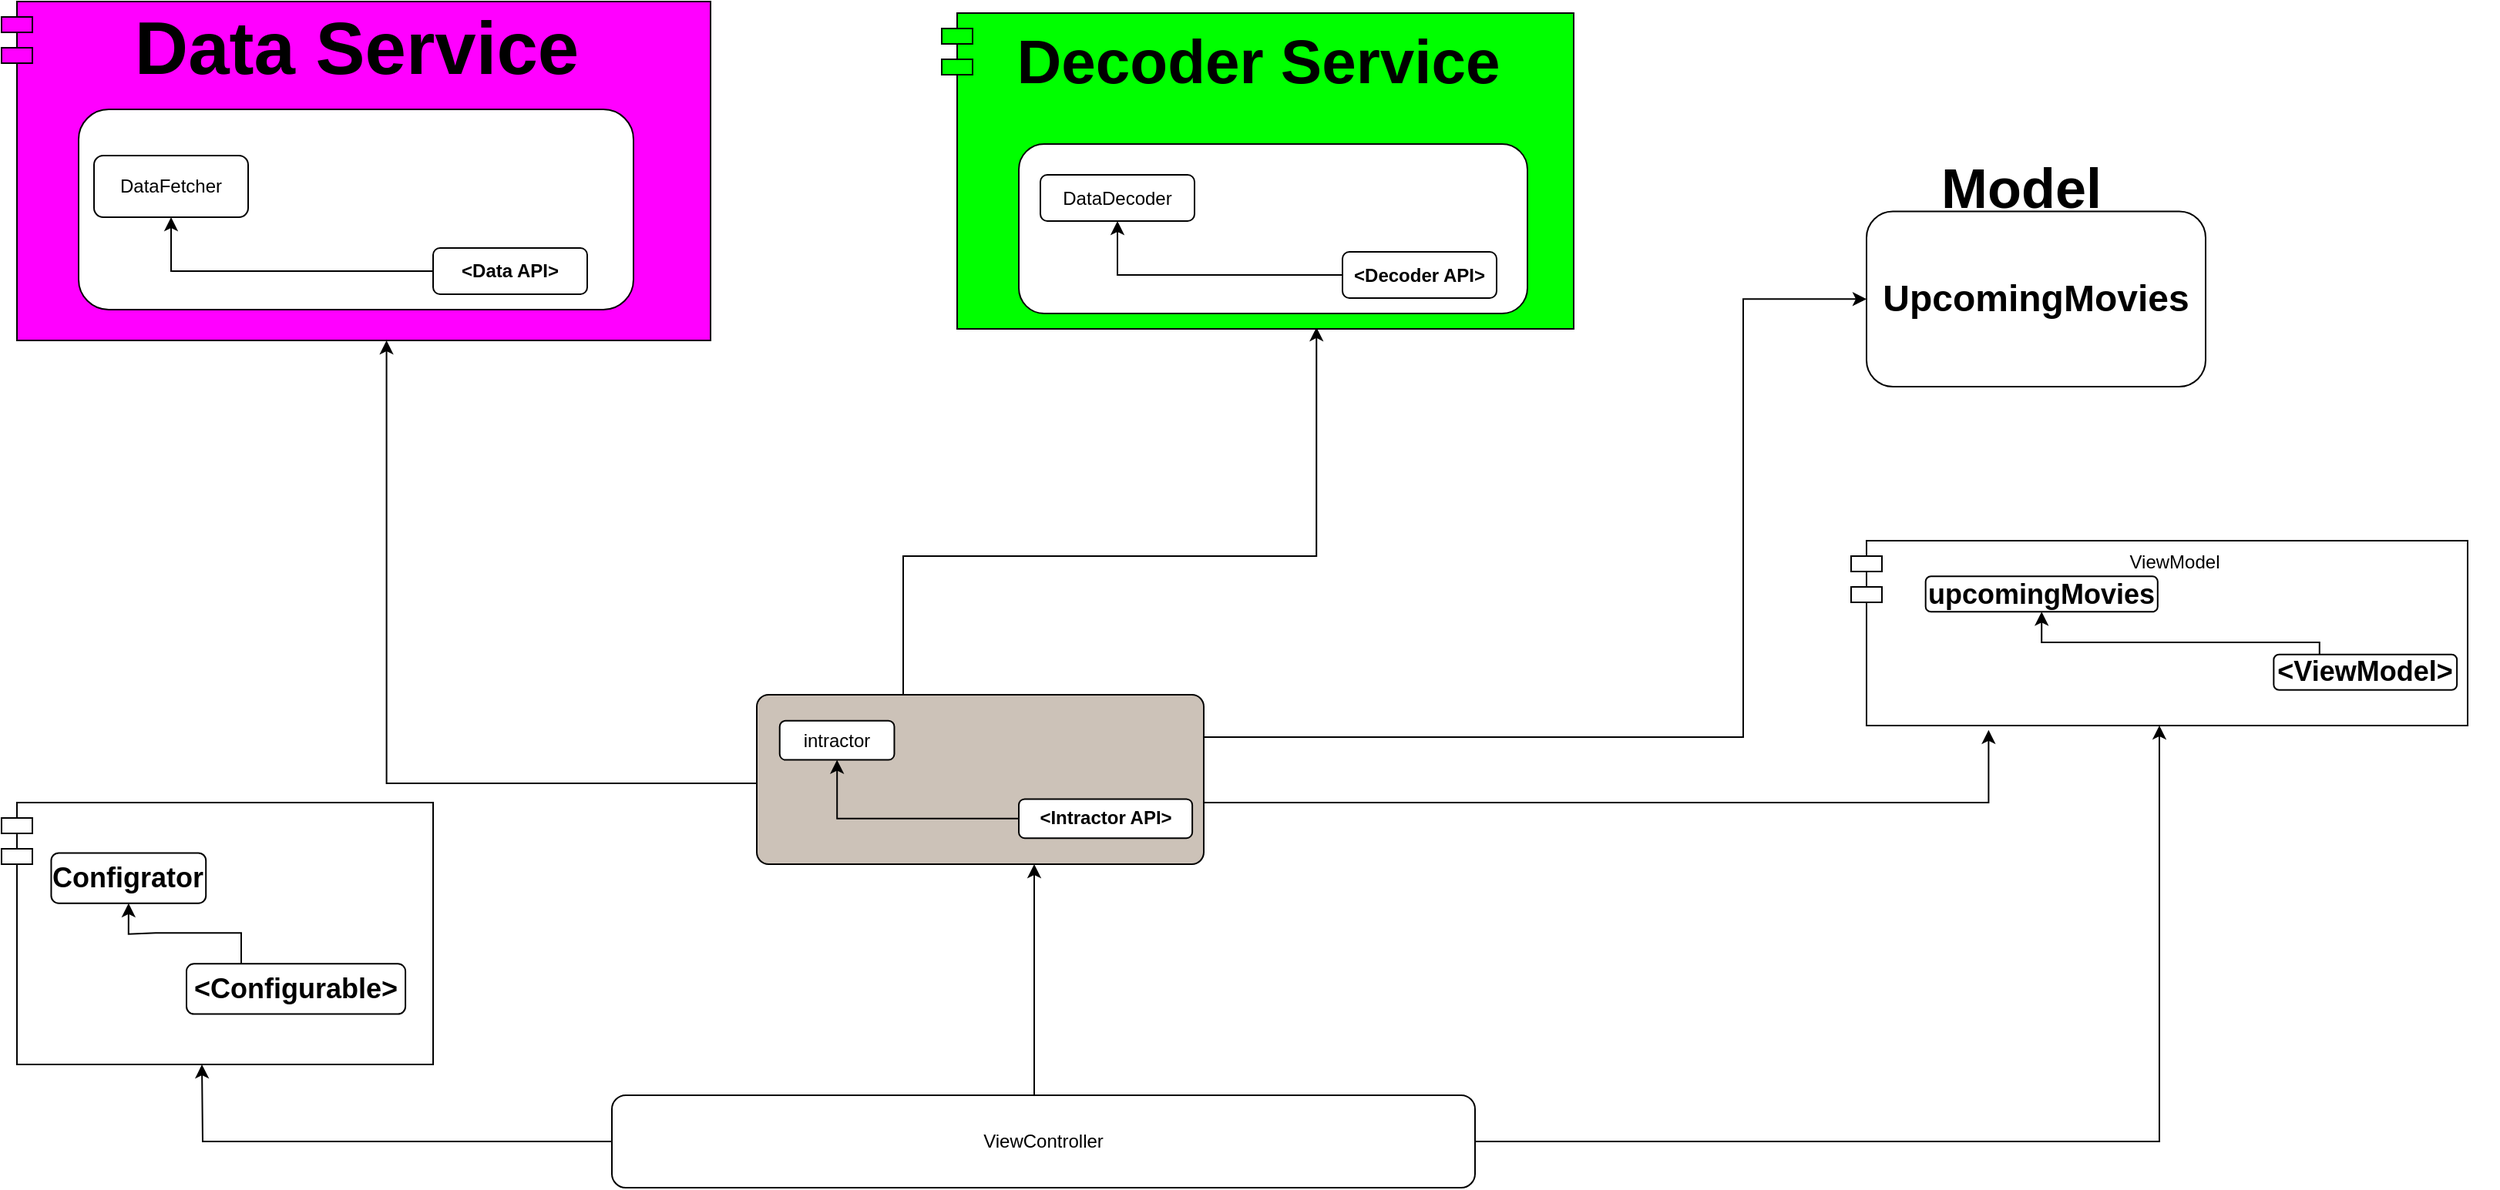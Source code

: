 <mxfile version="14.6.13" type="device" pages="2"><diagram id="UhifSF-42w1qAhomvV2c" name="Page-1"><mxGraphModel dx="5314" dy="3606" grid="1" gridSize="10" guides="1" tooltips="1" connect="1" arrows="1" fold="1" page="1" pageScale="1" pageWidth="827" pageHeight="1169" math="0" shadow="0"><root><mxCell id="0"/><mxCell id="1" parent="0"/><mxCell id="JRCIxCBR2UM5vP3-toow-10" style="edgeStyle=orthogonalEdgeStyle;rounded=0;orthogonalLoop=1;jettySize=auto;html=1;entryX=0.593;entryY=0.995;entryDx=0;entryDy=0;entryPerimeter=0;" parent="1" source="JRCIxCBR2UM5vP3-toow-3" target="JRCIxCBR2UM5vP3-toow-49" edge="1"><mxGeometry relative="1" as="geometry"><mxPoint x="10" y="-726.5" as="targetPoint"/><Array as="points"><mxPoint x="-225" y="-760"/><mxPoint x="43" y="-760"/></Array></mxGeometry></mxCell><mxCell id="JRCIxCBR2UM5vP3-toow-11" style="edgeStyle=orthogonalEdgeStyle;rounded=0;orthogonalLoop=1;jettySize=auto;html=1;entryX=0.543;entryY=1;entryDx=0;entryDy=0;entryPerimeter=0;" parent="1" source="JRCIxCBR2UM5vP3-toow-3" target="JRCIxCBR2UM5vP3-toow-34" edge="1"><mxGeometry relative="1" as="geometry"><mxPoint x="-550" y="-697.5" as="targetPoint"/><Array as="points"><mxPoint x="-560" y="-612.5"/></Array></mxGeometry></mxCell><mxCell id="doRQIKTfhAvHuFWZN_qX-1" style="edgeStyle=orthogonalEdgeStyle;rounded=0;orthogonalLoop=1;jettySize=auto;html=1;" parent="1" source="JRCIxCBR2UM5vP3-toow-6" target="JRCIxCBR2UM5vP3-toow-3" edge="1"><mxGeometry relative="1" as="geometry"><Array as="points"><mxPoint x="-140" y="-430"/><mxPoint x="-140" y="-430"/></Array></mxGeometry></mxCell><mxCell id="X_9Je712PcFfxpgx6-XO-11" style="edgeStyle=orthogonalEdgeStyle;rounded=0;orthogonalLoop=1;jettySize=auto;html=1;" parent="1" source="JRCIxCBR2UM5vP3-toow-6" edge="1" target="X_9Je712PcFfxpgx6-XO-4"><mxGeometry relative="1" as="geometry"><mxPoint x="670" y="-600" as="targetPoint"/></mxGeometry></mxCell><mxCell id="ZTJYdwzLCEzTGLNave-j-6" style="edgeStyle=orthogonalEdgeStyle;rounded=0;orthogonalLoop=1;jettySize=auto;html=1;" edge="1" parent="1" source="JRCIxCBR2UM5vP3-toow-6"><mxGeometry relative="1" as="geometry"><mxPoint x="-680" y="-430.0" as="targetPoint"/></mxGeometry></mxCell><mxCell id="JRCIxCBR2UM5vP3-toow-6" value="ViewController" style="rounded=1;whiteSpace=wrap;html=1;" parent="1" vertex="1"><mxGeometry x="-414" y="-410" width="560" height="60" as="geometry"/></mxCell><mxCell id="ehZwfNo9x4EAYzTrg_3U-1" value="" style="group" parent="1" vertex="1" connectable="0"><mxGeometry x="-810" y="-1120" width="460" height="220" as="geometry"/></mxCell><mxCell id="JRCIxCBR2UM5vP3-toow-34" value="" style="shape=module;align=left;spacingLeft=20;align=center;verticalAlign=top;fillColor=#FF00FF;" parent="ehZwfNo9x4EAYzTrg_3U-1" vertex="1"><mxGeometry width="460" height="220" as="geometry"/></mxCell><mxCell id="JRCIxCBR2UM5vP3-toow-35" value="" style="rounded=1;whiteSpace=wrap;html=1;" parent="ehZwfNo9x4EAYzTrg_3U-1" vertex="1"><mxGeometry x="50" y="70" width="360" height="130" as="geometry"/></mxCell><mxCell id="JRCIxCBR2UM5vP3-toow-36" value="DataFetcher" style="rounded=1;whiteSpace=wrap;html=1;" parent="ehZwfNo9x4EAYzTrg_3U-1" vertex="1"><mxGeometry x="60" y="100" width="100" height="40" as="geometry"/></mxCell><mxCell id="JRCIxCBR2UM5vP3-toow-37" style="edgeStyle=orthogonalEdgeStyle;rounded=0;orthogonalLoop=1;jettySize=auto;html=1;" parent="ehZwfNo9x4EAYzTrg_3U-1" source="JRCIxCBR2UM5vP3-toow-38" target="JRCIxCBR2UM5vP3-toow-36" edge="1"><mxGeometry relative="1" as="geometry"/></mxCell><mxCell id="JRCIxCBR2UM5vP3-toow-38" value="&lt;b&gt;&amp;lt;Data API&amp;gt;&lt;/b&gt;" style="rounded=1;whiteSpace=wrap;html=1;" parent="ehZwfNo9x4EAYzTrg_3U-1" vertex="1"><mxGeometry x="280" y="160" width="100" height="30" as="geometry"/></mxCell><mxCell id="JRCIxCBR2UM5vP3-toow-42" value="&lt;b&gt;&lt;font style=&quot;font-size: 48px&quot;&gt;Data Service&lt;/font&gt;&lt;/b&gt;" style="text;html=1;resizable=0;autosize=1;align=center;verticalAlign=middle;points=[];fillColor=none;strokeColor=none;rounded=0;" parent="ehZwfNo9x4EAYzTrg_3U-1" vertex="1"><mxGeometry x="80" y="15" width="300" height="30" as="geometry"/></mxCell><mxCell id="ehZwfNo9x4EAYzTrg_3U-2" value="" style="group" parent="1" vertex="1" connectable="0"><mxGeometry x="-200" y="-1112.5" width="410" height="205" as="geometry"/></mxCell><mxCell id="JRCIxCBR2UM5vP3-toow-49" value="" style="shape=module;align=left;spacingLeft=20;align=center;verticalAlign=top;fillColor=#00FF00;" parent="ehZwfNo9x4EAYzTrg_3U-2" vertex="1"><mxGeometry width="410" height="205" as="geometry"/></mxCell><mxCell id="JRCIxCBR2UM5vP3-toow-50" value="&lt;b&gt;&lt;font style=&quot;font-size: 40px&quot;&gt;Decoder Service&lt;/font&gt;&lt;/b&gt;" style="text;html=1;resizable=0;autosize=1;align=center;verticalAlign=middle;points=[];fillColor=none;strokeColor=none;rounded=0;fontSize=40;" parent="ehZwfNo9x4EAYzTrg_3U-2" vertex="1"><mxGeometry x="40" y="5" width="330" height="50" as="geometry"/></mxCell><mxCell id="JRCIxCBR2UM5vP3-toow-51" value="" style="rounded=1;whiteSpace=wrap;html=1;" parent="ehZwfNo9x4EAYzTrg_3U-2" vertex="1"><mxGeometry x="50" y="85" width="330" height="110" as="geometry"/></mxCell><mxCell id="JRCIxCBR2UM5vP3-toow-53" value="&lt;b&gt;&amp;lt;Decoder API&amp;gt;&lt;/b&gt;" style="rounded=1;whiteSpace=wrap;html=1;" parent="ehZwfNo9x4EAYzTrg_3U-2" vertex="1"><mxGeometry x="260" y="155" width="100" height="30" as="geometry"/></mxCell><mxCell id="JRCIxCBR2UM5vP3-toow-54" value="DataDecoder" style="rounded=1;whiteSpace=wrap;html=1;" parent="ehZwfNo9x4EAYzTrg_3U-2" vertex="1"><mxGeometry x="64" y="105" width="100" height="30" as="geometry"/></mxCell><mxCell id="JRCIxCBR2UM5vP3-toow-52" style="edgeStyle=orthogonalEdgeStyle;rounded=0;orthogonalLoop=1;jettySize=auto;html=1;" parent="ehZwfNo9x4EAYzTrg_3U-2" source="JRCIxCBR2UM5vP3-toow-53" target="JRCIxCBR2UM5vP3-toow-54" edge="1"><mxGeometry relative="1" as="geometry"/></mxCell><mxCell id="ehZwfNo9x4EAYzTrg_3U-4" value="" style="group" parent="1" vertex="1" connectable="0"><mxGeometry x="-320" y="-670" width="290" height="110" as="geometry"/></mxCell><mxCell id="JRCIxCBR2UM5vP3-toow-3" value="" style="rounded=1;whiteSpace=wrap;html=1;fillColor=#CCC2B8;arcSize=7;" parent="ehZwfNo9x4EAYzTrg_3U-4" vertex="1"><mxGeometry width="290.0" height="110" as="geometry"/></mxCell><mxCell id="JRCIxCBR2UM5vP3-toow-29" value="&lt;b&gt;&amp;lt;Intractor API&amp;gt;&lt;/b&gt;" style="rounded=1;whiteSpace=wrap;html=1;" parent="ehZwfNo9x4EAYzTrg_3U-4" vertex="1"><mxGeometry x="170" y="67.69" width="112.56" height="25.38" as="geometry"/></mxCell><mxCell id="JRCIxCBR2UM5vP3-toow-30" value="intractor" style="rounded=1;whiteSpace=wrap;html=1;" parent="ehZwfNo9x4EAYzTrg_3U-4" vertex="1"><mxGeometry x="14.872" y="16.923" width="74.359" height="25.385" as="geometry"/></mxCell><mxCell id="JRCIxCBR2UM5vP3-toow-28" style="edgeStyle=orthogonalEdgeStyle;rounded=0;orthogonalLoop=1;jettySize=auto;html=1;" parent="ehZwfNo9x4EAYzTrg_3U-4" source="JRCIxCBR2UM5vP3-toow-29" target="JRCIxCBR2UM5vP3-toow-30" edge="1"><mxGeometry relative="1" as="geometry"/></mxCell><mxCell id="X_9Je712PcFfxpgx6-XO-9" value="" style="group" parent="1" vertex="1" connectable="0"><mxGeometry x="390" y="-770" width="420" height="120" as="geometry"/></mxCell><mxCell id="X_9Je712PcFfxpgx6-XO-4" value="ViewModel&#10;" style="shape=module;align=left;spacingLeft=20;align=center;verticalAlign=top;" parent="X_9Je712PcFfxpgx6-XO-9" vertex="1"><mxGeometry width="400" height="120" as="geometry"/></mxCell><mxCell id="X_9Je712PcFfxpgx6-XO-5" value="&lt;b&gt;&lt;font style=&quot;font-size: 18px&quot;&gt;&amp;lt;ViewModel&amp;gt;&lt;/font&gt;&lt;/b&gt;" style="rounded=1;whiteSpace=wrap;html=1;" parent="X_9Je712PcFfxpgx6-XO-9" vertex="1"><mxGeometry x="274.189" y="73.846" width="118.868" height="23.077" as="geometry"/></mxCell><mxCell id="X_9Je712PcFfxpgx6-XO-7" value="&lt;span style=&quot;font-size: 18px&quot;&gt;&lt;b&gt;upcomingMovies&lt;/b&gt;&lt;/span&gt;" style="rounded=1;whiteSpace=wrap;html=1;" parent="X_9Je712PcFfxpgx6-XO-9" vertex="1"><mxGeometry x="48.34" y="23.077" width="150.566" height="23.077" as="geometry"/></mxCell><mxCell id="X_9Je712PcFfxpgx6-XO-8" style="edgeStyle=orthogonalEdgeStyle;rounded=0;orthogonalLoop=1;jettySize=auto;html=1;exitX=0.25;exitY=0;exitDx=0;exitDy=0;entryX=0.5;entryY=1;entryDx=0;entryDy=0;" parent="X_9Je712PcFfxpgx6-XO-9" source="X_9Je712PcFfxpgx6-XO-5" target="X_9Je712PcFfxpgx6-XO-7" edge="1"><mxGeometry relative="1" as="geometry"><Array as="points"><mxPoint x="304" y="66"/><mxPoint x="124" y="66"/></Array></mxGeometry></mxCell><mxCell id="X_9Je712PcFfxpgx6-XO-10" value="" style="group" parent="1" vertex="1" connectable="0"><mxGeometry x="400" y="-1010" width="220" height="140" as="geometry"/></mxCell><mxCell id="X_9Je712PcFfxpgx6-XO-2" value="&lt;span&gt;&lt;b&gt;&lt;font style=&quot;font-size: 24px&quot;&gt;UpcomingMovies&lt;/font&gt;&lt;/b&gt;&lt;/span&gt;" style="rounded=1;whiteSpace=wrap;html=1;" parent="X_9Je712PcFfxpgx6-XO-10" vertex="1"><mxGeometry y="26.25" width="220" height="113.75" as="geometry"/></mxCell><mxCell id="X_9Je712PcFfxpgx6-XO-3" value="&lt;b&gt;&lt;font style=&quot;font-size: 36px&quot;&gt;Model&lt;/font&gt;&lt;/b&gt;" style="text;html=1;resizable=0;autosize=1;align=center;verticalAlign=middle;points=[];fillColor=none;strokeColor=none;rounded=0;" parent="X_9Je712PcFfxpgx6-XO-10" vertex="1"><mxGeometry x="40" y="-3.75" width="120" height="30" as="geometry"/></mxCell><mxCell id="OTCvDipKsR7R1fc1cQFX-1" style="edgeStyle=orthogonalEdgeStyle;rounded=0;orthogonalLoop=1;jettySize=auto;html=1;exitX=1;exitY=0.25;exitDx=0;exitDy=0;entryX=0;entryY=0.5;entryDx=0;entryDy=0;" parent="1" source="JRCIxCBR2UM5vP3-toow-3" target="X_9Je712PcFfxpgx6-XO-2" edge="1"><mxGeometry relative="1" as="geometry"><Array as="points"><mxPoint x="320" y="-643"/><mxPoint x="320" y="-927"/></Array><mxPoint x="650" y="-950" as="targetPoint"/></mxGeometry></mxCell><mxCell id="OTCvDipKsR7R1fc1cQFX-2" style="edgeStyle=orthogonalEdgeStyle;rounded=0;orthogonalLoop=1;jettySize=auto;html=1;entryX=0.223;entryY=1.024;entryDx=0;entryDy=0;entryPerimeter=0;" parent="1" target="X_9Je712PcFfxpgx6-XO-4" edge="1"><mxGeometry relative="1" as="geometry"><Array as="points"><mxPoint x="-30" y="-600"/><mxPoint x="479" y="-600"/></Array><mxPoint x="-30" y="-650" as="sourcePoint"/><mxPoint x="480" y="-600" as="targetPoint"/></mxGeometry></mxCell><mxCell id="ZTJYdwzLCEzTGLNave-j-1" value="" style="group" vertex="1" connectable="0" parent="1"><mxGeometry x="-810" y="-600" width="280" height="170" as="geometry"/></mxCell><mxCell id="ZTJYdwzLCEzTGLNave-j-2" value="" style="shape=module;align=left;spacingLeft=20;align=center;verticalAlign=top;" vertex="1" parent="ZTJYdwzLCEzTGLNave-j-1"><mxGeometry width="280" height="170" as="geometry"/></mxCell><mxCell id="ZTJYdwzLCEzTGLNave-j-3" value="&lt;b&gt;&lt;font style=&quot;font-size: 18px&quot;&gt;&amp;lt;Configurable&amp;gt;&lt;/font&gt;&lt;/b&gt;" style="rounded=1;whiteSpace=wrap;html=1;" vertex="1" parent="ZTJYdwzLCEzTGLNave-j-1"><mxGeometry x="120" y="104.62" width="142.04" height="32.69" as="geometry"/></mxCell><mxCell id="ZTJYdwzLCEzTGLNave-j-4" value="&lt;span style=&quot;font-size: 18px&quot;&gt;&lt;b&gt;Configrator&lt;/b&gt;&lt;/span&gt;" style="rounded=1;whiteSpace=wrap;html=1;" vertex="1" parent="ZTJYdwzLCEzTGLNave-j-1"><mxGeometry x="32.226" y="32.692" width="100.377" height="32.692" as="geometry"/></mxCell><mxCell id="ZTJYdwzLCEzTGLNave-j-5" style="edgeStyle=orthogonalEdgeStyle;rounded=0;orthogonalLoop=1;jettySize=auto;html=1;exitX=0.25;exitY=0;exitDx=0;exitDy=0;entryX=0.5;entryY=1;entryDx=0;entryDy=0;" edge="1" parent="ZTJYdwzLCEzTGLNave-j-1" source="ZTJYdwzLCEzTGLNave-j-3" target="ZTJYdwzLCEzTGLNave-j-4"><mxGeometry relative="1" as="geometry"/></mxCell></root></mxGraphModel></diagram><diagram id="HdNZR1S5MDNft-mWd_tq" name="Page-2"><mxGraphModel dx="7557" dy="4824" grid="1" gridSize="10" guides="1" tooltips="1" connect="1" arrows="1" fold="1" page="1" pageScale="1" pageWidth="827" pageHeight="1169" math="0" shadow="1"><root><mxCell id="1kyIAP5yJ7sOfeCTXV9k-0"/><mxCell id="1kyIAP5yJ7sOfeCTXV9k-1" parent="1kyIAP5yJ7sOfeCTXV9k-0"/><mxCell id="DcD7GZhykRlPcKf7Xhi2-11" value="DataService" style="shape=module;align=left;spacingLeft=20;align=center;verticalAlign=top;fillColor=#FFFFFF;container=0;" parent="1kyIAP5yJ7sOfeCTXV9k-1" vertex="1"><mxGeometry x="-810" y="-1140" width="340" height="250" as="geometry"/></mxCell><mxCell id="DcD7GZhykRlPcKf7Xhi2-13" value="RemoteFetcher: DATAFetcherAPI" style="swimlane;fontStyle=1;align=center;verticalAlign=top;childLayout=stackLayout;horizontal=1;startSize=26;horizontalStack=0;resizeParent=1;resizeParentMax=0;resizeLast=0;collapsible=1;marginBottom=0;fillColor=#FFFFFF;container=0;" parent="1kyIAP5yJ7sOfeCTXV9k-1" vertex="1"><mxGeometry x="-760" y="-980" width="270" height="60" as="geometry"><mxRectangle x="-200" y="20" width="160" height="26" as="alternateBounds"/></mxGeometry></mxCell><mxCell id="DcD7GZhykRlPcKf7Xhi2-16" value="&lt;p style=&quot;margin: 0px ; margin-top: 4px ; text-align: center&quot;&gt;&lt;i&gt;&amp;lt;&amp;lt;Protocol&amp;gt;&amp;gt;&lt;/i&gt;&lt;br&gt;&lt;b&gt;DATAFetcherAPI&lt;/b&gt;&lt;/p&gt;&lt;hr size=&quot;1&quot;&gt;&lt;p style=&quot;margin: 0px ; margin-left: 4px&quot;&gt;+ func load(URL, @escaping (Data?, Error?) -&amp;gt;())&lt;br&gt;&lt;br&gt;&lt;/p&gt;" style="verticalAlign=top;align=left;overflow=fill;fontSize=12;fontFamily=Helvetica;html=1;fillColor=#FFFFFF;container=0;" parent="1kyIAP5yJ7sOfeCTXV9k-1" vertex="1"><mxGeometry x="-760" y="-1110" width="270" height="76" as="geometry"/></mxCell><mxCell id="DcD7GZhykRlPcKf7Xhi2-12" style="edgeStyle=orthogonalEdgeStyle;rounded=0;orthogonalLoop=1;jettySize=auto;html=1;entryX=0.482;entryY=0.98;entryDx=0;entryDy=0;entryPerimeter=0;" parent="1kyIAP5yJ7sOfeCTXV9k-1" source="DcD7GZhykRlPcKf7Xhi2-13" target="DcD7GZhykRlPcKf7Xhi2-16" edge="1"><mxGeometry x="-810" y="-1140" as="geometry"/></mxCell><mxCell id="DcD7GZhykRlPcKf7Xhi2-14" value="" style="line;strokeWidth=1;fillColor=none;align=left;verticalAlign=middle;spacingTop=-1;spacingLeft=3;spacingRight=3;rotatable=0;labelPosition=right;points=[];portConstraint=eastwest;container=0;" parent="1kyIAP5yJ7sOfeCTXV9k-1" vertex="1"><mxGeometry x="-760" y="-954" width="270" height="8" as="geometry"/></mxCell><mxCell id="DcD7GZhykRlPcKf7Xhi2-15" value="func load(URL, @escaping (Data?, Error?) -&gt;())" style="text;strokeColor=none;fillColor=none;align=left;verticalAlign=top;spacingLeft=4;spacingRight=4;overflow=hidden;rotatable=0;points=[[0,0.5],[1,0.5]];portConstraint=eastwest;container=0;" parent="1kyIAP5yJ7sOfeCTXV9k-1" vertex="1"><mxGeometry x="-760" y="-946" width="270" height="26" as="geometry"/></mxCell><mxCell id="4qxVSh-w7b2fWSFn4HQ2-100" value="" style="group" vertex="1" connectable="0" parent="1kyIAP5yJ7sOfeCTXV9k-1"><mxGeometry x="-800" y="-540" width="510" height="260" as="geometry"/></mxCell><mxCell id="4qxVSh-w7b2fWSFn4HQ2-41" value="UpcomingMovies: ViewModel" style="swimlane;fontStyle=0;childLayout=stackLayout;horizontal=1;startSize=26;fillColor=none;horizontalStack=0;resizeParent=1;resizeParentMax=0;resizeLast=0;collapsible=1;marginBottom=0;container=0;" vertex="1" parent="4qxVSh-w7b2fWSFn4HQ2-100"><mxGeometry x="15.3" y="140" width="187" height="100" as="geometry"/></mxCell><mxCell id="4qxVSh-w7b2fWSFn4HQ2-42" value="+ title: String&#10;+ release_date: String&#10;+ rating: Double&#10;+ posterPath: String" style="text;strokeColor=none;fillColor=none;align=left;verticalAlign=top;spacingLeft=4;spacingRight=4;overflow=hidden;rotatable=0;points=[[0,0.5],[1,0.5]];portConstraint=eastwest;container=0;" vertex="1" parent="4qxVSh-w7b2fWSFn4HQ2-100"><mxGeometry x="15.3" y="166" width="187" height="74" as="geometry"/></mxCell><mxCell id="4qxVSh-w7b2fWSFn4HQ2-30" style="edgeStyle=orthogonalEdgeStyle;rounded=0;orthogonalLoop=1;jettySize=auto;html=1;exitX=1.003;exitY=0.298;exitDx=0;exitDy=0;exitPerimeter=0;" edge="1" parent="4qxVSh-w7b2fWSFn4HQ2-100" source="4qxVSh-w7b2fWSFn4HQ2-42" target="4qxVSh-w7b2fWSFn4HQ2-29"><mxGeometry x="-627.938" y="-225.581" as="geometry"><mxPoint x="239.594" y="194.11" as="sourcePoint"/></mxGeometry></mxCell><mxCell id="4qxVSh-w7b2fWSFn4HQ2-16" value="" style="shape=module;align=left;spacingLeft=20;align=center;verticalAlign=top;fillColor=none;container=0;" vertex="1" parent="4qxVSh-w7b2fWSFn4HQ2-100"><mxGeometry width="510" height="260" as="geometry"/></mxCell><mxCell id="4qxVSh-w7b2fWSFn4HQ2-29" value="&lt;p style=&quot;margin: 0px ; margin-top: 4px ; text-align: center&quot;&gt;&lt;i&gt;&amp;lt;&amp;lt;&lt;b&gt;Protocol&lt;/b&gt;&amp;gt;&amp;gt;&lt;/i&gt;&lt;br&gt;&lt;b&gt;ViewModel&lt;/b&gt;&lt;/p&gt;&lt;hr size=&quot;1&quot;&gt;&lt;p style=&quot;margin: 0px ; margin-left: 4px&quot;&gt;+ posterPath: String&lt;/p&gt;&lt;p style=&quot;margin: 0px ; margin-left: 4px&quot;&gt;+ title: String&lt;/p&gt;&lt;p style=&quot;margin: 0px ; margin-left: 4px&quot;&gt;+ release_date: String&lt;/p&gt;&lt;p style=&quot;margin: 0px ; margin-left: 4px&quot;&gt;+ rating: Double&lt;/p&gt;&lt;p style=&quot;margin: 0px ; margin-left: 4px&quot;&gt;&lt;br&gt;&lt;/p&gt;&lt;p style=&quot;margin: 0px ; margin-left: 4px&quot;&gt;&lt;br&gt;&lt;/p&gt;" style="verticalAlign=top;align=left;overflow=fill;fontSize=12;fontFamily=Helvetica;html=1;fillColor=none;container=0;" vertex="1" parent="4qxVSh-w7b2fWSFn4HQ2-100"><mxGeometry x="310" y="20.0" width="181.05" height="110.47" as="geometry"/></mxCell><mxCell id="4qxVSh-w7b2fWSFn4HQ2-101" value="" style="group" vertex="1" connectable="0" parent="1kyIAP5yJ7sOfeCTXV9k-1"><mxGeometry x="-810" y="-250" width="510" height="230" as="geometry"/></mxCell><mxCell id="4qxVSh-w7b2fWSFn4HQ2-90" value="UI" style="shape=module;align=left;spacingLeft=20;align=center;verticalAlign=top;fillColor=none;container=0;" vertex="1" parent="4qxVSh-w7b2fWSFn4HQ2-101"><mxGeometry width="510" height="230" as="geometry"/></mxCell><mxCell id="4qxVSh-w7b2fWSFn4HQ2-91" value="ViewController: UIViewController" style="swimlane;fontStyle=1;align=center;verticalAlign=top;childLayout=stackLayout;horizontal=1;startSize=26;horizontalStack=0;resizeParent=1;resizeParentMax=0;resizeLast=0;collapsible=1;marginBottom=0;fillColor=none;container=0;" vertex="1" parent="4qxVSh-w7b2fWSFn4HQ2-101"><mxGeometry x="77.273" y="90" width="386.364" height="120" as="geometry"/></mxCell><mxCell id="4qxVSh-w7b2fWSFn4HQ2-95" value="&lt;b&gt;&lt;font style=&quot;font-size: 24px&quot;&gt;UIKIT&lt;/font&gt;&lt;/b&gt;" style="text;html=1;resizable=0;autosize=1;align=center;verticalAlign=middle;points=[];fillColor=none;strokeColor=none;rounded=0;container=0;" vertex="1" parent="4qxVSh-w7b2fWSFn4HQ2-101"><mxGeometry x="200.909" y="60" width="80" height="20" as="geometry"/></mxCell><mxCell id="4qxVSh-w7b2fWSFn4HQ2-92" value="+ tableView: UITableView&#10;- intractor: Inreactor&#10;- viewModel: ViewModel&#10;" style="text;strokeColor=none;fillColor=none;align=left;verticalAlign=top;spacingLeft=4;spacingRight=4;overflow=hidden;rotatable=0;points=[[0,0.5],[1,0.5]];portConstraint=eastwest;container=0;" vertex="1" parent="4qxVSh-w7b2fWSFn4HQ2-101"><mxGeometry x="77.273" y="116" width="386.364" height="54" as="geometry"/></mxCell><mxCell id="4qxVSh-w7b2fWSFn4HQ2-93" value="" style="line;strokeWidth=1;fillColor=none;align=left;verticalAlign=middle;spacingTop=-1;spacingLeft=3;spacingRight=3;rotatable=0;labelPosition=right;points=[];portConstraint=eastwest;container=0;" vertex="1" parent="4qxVSh-w7b2fWSFn4HQ2-101"><mxGeometry x="77.273" y="170" width="386.364" height="8" as="geometry"/></mxCell><mxCell id="4qxVSh-w7b2fWSFn4HQ2-94" value="+ loadData(using url : URL) -&gt; ViewModel&#10;&#10;&#10;" style="text;strokeColor=none;fillColor=none;align=left;verticalAlign=top;spacingLeft=4;spacingRight=4;overflow=hidden;rotatable=0;points=[[0,0.5],[1,0.5]];portConstraint=eastwest;container=0;" vertex="1" parent="4qxVSh-w7b2fWSFn4HQ2-101"><mxGeometry x="77.273" y="178" width="386.364" height="32" as="geometry"/></mxCell><mxCell id="4qxVSh-w7b2fWSFn4HQ2-104" value="" style="group" vertex="1" connectable="0" parent="1kyIAP5yJ7sOfeCTXV9k-1"><mxGeometry x="-810" y="-860" width="600" height="280" as="geometry"/></mxCell><mxCell id="4qxVSh-w7b2fWSFn4HQ2-32" value="" style="shape=module;align=left;spacingLeft=20;align=center;verticalAlign=top;fillColor=none;container=0;" vertex="1" parent="4qxVSh-w7b2fWSFn4HQ2-104"><mxGeometry y="-10" width="600" height="279.23" as="geometry"/></mxCell><mxCell id="4qxVSh-w7b2fWSFn4HQ2-38" value="&lt;p style=&quot;margin: 0px ; margin-top: 4px ; text-align: center&quot;&gt;&lt;i&gt;&amp;lt;&amp;lt;&lt;b&gt;Protocol&lt;/b&gt;&amp;gt;&amp;gt;&lt;/i&gt;&lt;br&gt;&lt;b&gt;Intractor&lt;/b&gt;&lt;/p&gt;&lt;hr size=&quot;1&quot;&gt;&lt;p style=&quot;margin: 0px ; margin-left: 4px&quot;&gt;+ loadData(from url: URL) -&amp;gt; ViewModel&lt;/p&gt;&lt;p style=&quot;margin: 0px ; margin-left: 4px&quot;&gt;&lt;br&gt;&lt;/p&gt;" style="verticalAlign=top;align=left;overflow=fill;fontSize=12;fontFamily=Helvetica;html=1;fillColor=none;container=0;" vertex="1" parent="4qxVSh-w7b2fWSFn4HQ2-104"><mxGeometry x="330" y="-0.003" width="240" height="69.453" as="geometry"/></mxCell><mxCell id="4qxVSh-w7b2fWSFn4HQ2-39" style="edgeStyle=orthogonalEdgeStyle;rounded=0;orthogonalLoop=1;jettySize=auto;html=1;" edge="1" parent="4qxVSh-w7b2fWSFn4HQ2-104" source="4qxVSh-w7b2fWSFn4HQ2-35" target="4qxVSh-w7b2fWSFn4HQ2-38"><mxGeometry x="-720" y="-924.848" as="geometry"/></mxCell><mxCell id="4qxVSh-w7b2fWSFn4HQ2-103" value="" style="group" vertex="1" connectable="0" parent="4qxVSh-w7b2fWSFn4HQ2-104"><mxGeometry x="47" y="86.154" width="350" height="172.308" as="geometry"/></mxCell><mxCell id="4qxVSh-w7b2fWSFn4HQ2-35" value="+ decoder: DecoderAPI&#10;+ dataLoader: DataFetcherAPI&#10;&#10;&#10;" style="text;strokeColor=none;fillColor=none;align=left;verticalAlign=top;spacingLeft=4;spacingRight=4;overflow=hidden;rotatable=0;points=[[0,0.5],[1,0.5]];portConstraint=eastwest;container=0;" vertex="1" parent="4qxVSh-w7b2fWSFn4HQ2-103"><mxGeometry y="32.322" width="350" height="50.487" as="geometry"/></mxCell><mxCell id="4qxVSh-w7b2fWSFn4HQ2-36" value="" style="line;strokeWidth=1;fillColor=none;align=left;verticalAlign=middle;spacingTop=-1;spacingLeft=3;spacingRight=3;rotatable=0;labelPosition=right;points=[];portConstraint=eastwest;container=0;" vertex="1" parent="4qxVSh-w7b2fWSFn4HQ2-103"><mxGeometry y="82.809" width="350" height="9.179" as="geometry"/></mxCell><mxCell id="4qxVSh-w7b2fWSFn4HQ2-37" value="+ loadData(from url: URL) -&gt; ViewModel&#10;- load(from url: URL) -&gt; Data&#10;- decode(data: Data) -&gt; Model&#10;- buildViewModel(from Model) -&gt; ViewModel" style="text;strokeColor=none;fillColor=none;align=left;verticalAlign=top;spacingLeft=4;spacingRight=4;overflow=hidden;rotatable=0;points=[[0,0.5],[1,0.5]];portConstraint=eastwest;container=0;" vertex="1" parent="4qxVSh-w7b2fWSFn4HQ2-103"><mxGeometry y="91.988" width="350" height="80.32" as="geometry"/></mxCell><mxCell id="4qxVSh-w7b2fWSFn4HQ2-34" value="VCIntractor: Intractor" style="swimlane;fontStyle=1;align=center;verticalAlign=top;childLayout=stackLayout;horizontal=1;startSize=26;horizontalStack=0;resizeParent=1;resizeParentMax=0;resizeLast=0;collapsible=1;marginBottom=0;fillColor=none;container=0;" vertex="1" parent="4qxVSh-w7b2fWSFn4HQ2-103"><mxGeometry width="350" height="165.498" as="geometry"/></mxCell><mxCell id="s_Yl9e2CeMTQiv_r_vm1-0" value="Untitled Layer" parent="1kyIAP5yJ7sOfeCTXV9k-0"/><mxCell id="s_Yl9e2CeMTQiv_r_vm1-2" value="" style="group" parent="s_Yl9e2CeMTQiv_r_vm1-0" vertex="1" connectable="0"><mxGeometry x="-390" y="-1140" width="377" height="250" as="geometry"/></mxCell><mxCell id="s_Yl9e2CeMTQiv_r_vm1-3" value="Decoder Service" style="shape=module;align=left;spacingLeft=20;align=center;verticalAlign=top;fillColor=#FFFFFF;" parent="s_Yl9e2CeMTQiv_r_vm1-2" vertex="1"><mxGeometry width="377" height="250" as="geometry"/></mxCell><mxCell id="s_Yl9e2CeMTQiv_r_vm1-10" style="edgeStyle=orthogonalEdgeStyle;rounded=0;orthogonalLoop=1;jettySize=auto;html=1;entryX=0.5;entryY=1;entryDx=0;entryDy=0;" parent="s_Yl9e2CeMTQiv_r_vm1-2" source="s_Yl9e2CeMTQiv_r_vm1-4" target="s_Yl9e2CeMTQiv_r_vm1-9" edge="1"><mxGeometry relative="1" as="geometry"/></mxCell><mxCell id="s_Yl9e2CeMTQiv_r_vm1-4" value="DataFetcher: DataAPI" style="swimlane;fontStyle=1;align=center;verticalAlign=top;childLayout=stackLayout;horizontal=1;startSize=26;horizontalStack=0;resizeParent=1;resizeParentMax=0;resizeLast=0;collapsible=1;marginBottom=0;fillColor=#FFFFFF;" parent="s_Yl9e2CeMTQiv_r_vm1-2" vertex="1"><mxGeometry x="52.365" y="160" width="305.785" height="60" as="geometry"><mxRectangle x="-200" y="20" width="160" height="26" as="alternateBounds"/></mxGeometry></mxCell><mxCell id="s_Yl9e2CeMTQiv_r_vm1-5" value="" style="line;strokeWidth=1;fillColor=none;align=left;verticalAlign=middle;spacingTop=-1;spacingLeft=3;spacingRight=3;rotatable=0;labelPosition=right;points=[];portConstraint=eastwest;" parent="s_Yl9e2CeMTQiv_r_vm1-4" vertex="1"><mxGeometry y="26" width="305.785" height="8" as="geometry"/></mxCell><mxCell id="s_Yl9e2CeMTQiv_r_vm1-6" value="  + func decode&lt;T: Decodable&gt;(Data,(T?, Error?) -&gt; () )" style="text;strokeColor=none;fillColor=none;align=left;verticalAlign=top;spacingLeft=4;spacingRight=4;overflow=hidden;rotatable=0;points=[[0,0.5],[1,0.5]];portConstraint=eastwest;" parent="s_Yl9e2CeMTQiv_r_vm1-4" vertex="1"><mxGeometry y="34" width="305.785" height="26" as="geometry"/></mxCell><mxCell id="s_Yl9e2CeMTQiv_r_vm1-9" value="&lt;p style=&quot;margin: 0px ; margin-top: 4px ; text-align: center&quot;&gt;&lt;i&gt;&amp;lt;&amp;lt;Protocol&amp;gt;&amp;gt;&lt;/i&gt;&lt;br&gt;&lt;b&gt;DecoderAPI&lt;/b&gt;&lt;/p&gt;&lt;hr size=&quot;1&quot;&gt;&lt;p style=&quot;margin: 0px ; margin-left: 4px&quot;&gt;&lt;span class=&quot;pl-en&quot; style=&quot;box-sizing: border-box&quot;&gt;&amp;nbsp; +&amp;nbsp;&lt;b&gt;func&lt;/b&gt;&amp;nbsp;decode&lt;/span&gt;&lt;span style=&quot;color: rgb(36 , 41 , 46) ; background-color: rgb(255 , 255 , 255)&quot;&gt;&amp;lt;T&lt;/span&gt;&lt;span style=&quot;color: rgb(36 , 41 , 46) ; background-color: rgb(255 , 255 , 255)&quot;&gt;:&amp;nbsp;&lt;/span&gt;&lt;span class=&quot;pl-e&quot; style=&quot;box-sizing: border-box&quot;&gt;Decodable&lt;/span&gt;&lt;span style=&quot;color: rgb(36 , 41 , 46) ; background-color: rgb(255 , 255 , 255)&quot;&gt;&amp;gt;(&lt;/span&gt;&lt;span style=&quot;color: rgb(36 , 41 , 46) ; background-color: rgb(255 , 255 , 255)&quot;&gt;Data,&lt;/span&gt;&lt;span style=&quot;color: rgb(36 , 41 , 46) ; background-color: rgb(255 , 255 , 255)&quot;&gt;(T&lt;/span&gt;&lt;span class=&quot;pl-k&quot; style=&quot;box-sizing: border-box&quot;&gt;?&lt;/span&gt;&lt;span style=&quot;color: rgb(36 , 41 , 46) ; background-color: rgb(255 , 255 , 255)&quot;&gt;,&amp;nbsp;&lt;/span&gt;&lt;span class=&quot;pl-c1&quot; style=&quot;box-sizing: border-box&quot;&gt;Error&lt;/span&gt;&lt;span class=&quot;pl-k&quot; style=&quot;box-sizing: border-box&quot;&gt;?&lt;/span&gt;&lt;span style=&quot;color: rgb(36 , 41 , 46) ; background-color: rgb(255 , 255 , 255)&quot;&gt;)&amp;nbsp;&lt;/span&gt;&lt;span class=&quot;pl-k&quot; style=&quot;box-sizing: border-box&quot;&gt;-&amp;gt;&lt;/span&gt;&lt;span style=&quot;color: rgb(36 , 41 , 46) ; background-color: rgb(255 , 255 , 255)&quot;&gt;&amp;nbsp;&lt;/span&gt;&lt;span&gt;()&lt;/span&gt;&lt;span style=&quot;color: rgb(36 , 41 , 46) ; background-color: rgb(255 , 255 , 255)&quot;&gt;&amp;nbsp;)&lt;/span&gt;&lt;br&gt;&lt;/p&gt;" style="verticalAlign=top;align=left;overflow=fill;fontSize=12;fontFamily=Helvetica;html=1;fillColor=none;" parent="s_Yl9e2CeMTQiv_r_vm1-2" vertex="1"><mxGeometry x="38.228" y="30" width="311.025" height="70" as="geometry"/></mxCell></root></mxGraphModel></diagram></mxfile>
